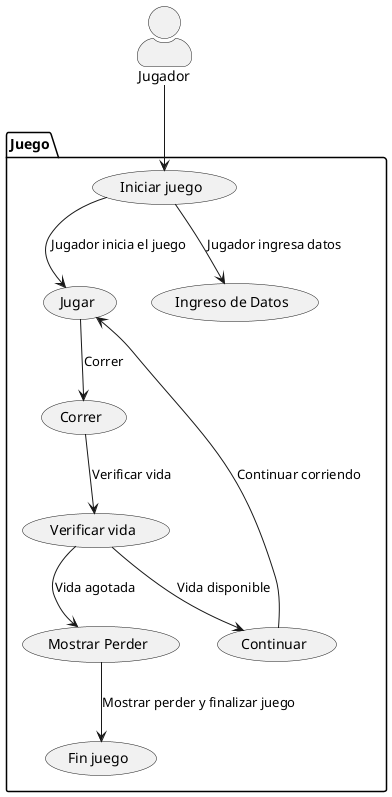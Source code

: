 @startuml

skinparam actorStyle awesome

actor Jugador as player

package Juego {
    usecase "Iniciar juego" as UC1
    usecase "Jugar" as UC2
    usecase "Ingreso de Datos" as UC3
    usecase "Correr" as UC4
    usecase "Verificar vida" as UC5
    usecase "Mostrar Perder" as UC6
    usecase "Fin juego" as UC7
    usecase "Continuar" as UC8
}

player --> UC1
UC1 --> UC3 : "Jugador ingresa datos"
UC1 --> UC2 : "Jugador inicia el juego"

UC2 --> UC4 : "Correr"
UC4 --> UC5 : "Verificar vida"

UC5 --> UC6 : "Vida agotada"
UC5 --> UC8 : "Vida disponible"

UC6 --> UC7 : "Mostrar perder y finalizar juego"
UC8 --> UC2 : "Continuar corriendo"

@enduml